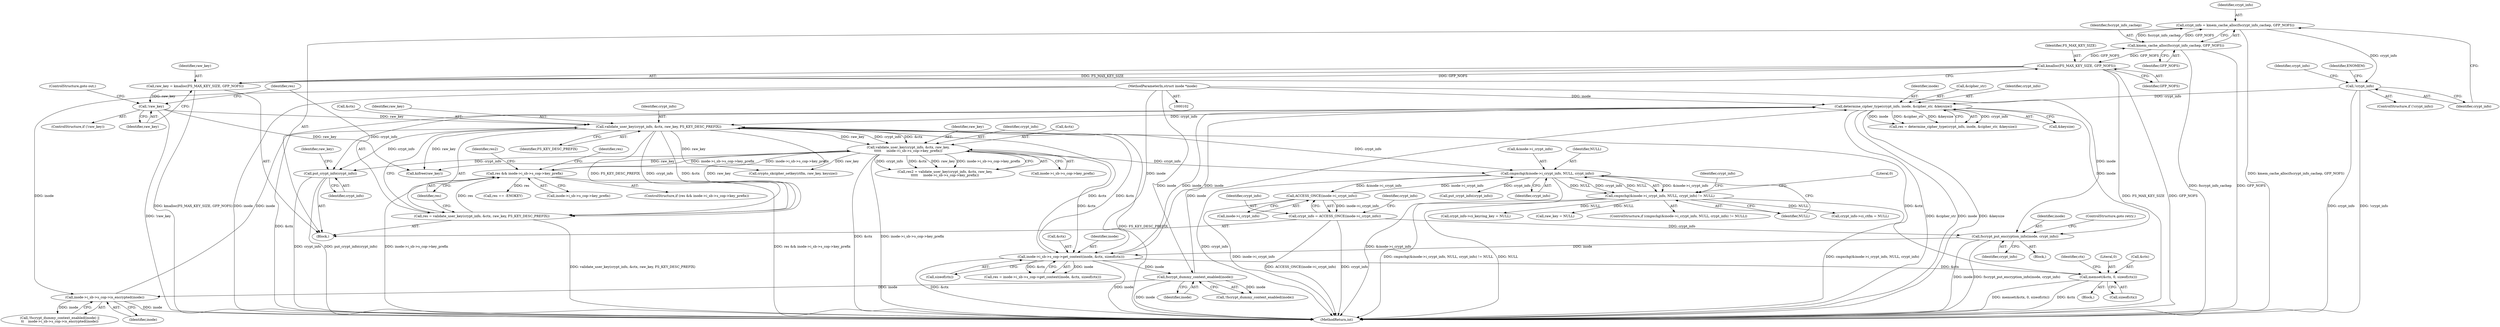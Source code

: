 digraph "0_linux_1b53cf9815bb4744958d41f3795d5d5a1d365e2d_1@API" {
"1000448" [label="(Call,put_crypt_info(crypt_info))"];
"1000346" [label="(Call,validate_user_key(crypt_info, &ctx, raw_key,\n\t\t\t\t\t     inode->i_sb->s_cop->key_prefix))"];
"1000326" [label="(Call,validate_user_key(crypt_info, &ctx, raw_key, FS_KEY_DESC_PREFIX))"];
"1000301" [label="(Call,determine_cipher_type(crypt_info, inode, &cipher_str, &keysize))"];
"1000252" [label="(Call,!crypt_info)"];
"1000246" [label="(Call,crypt_info = kmem_cache_alloc(fscrypt_info_cachep, GFP_NOFS))"];
"1000248" [label="(Call,kmem_cache_alloc(fscrypt_info_cachep, GFP_NOFS))"];
"1000317" [label="(Call,kmalloc(FS_MAX_KEY_SIZE, GFP_NOFS))"];
"1000187" [label="(Call,inode->i_sb->s_cop->is_encrypted(inode))"];
"1000185" [label="(Call,fscrypt_dummy_context_enabled(inode))"];
"1000171" [label="(Call,inode->i_sb->s_cop->get_context(inode, &ctx, sizeof(ctx)))"];
"1000165" [label="(Call,fscrypt_put_encryption_info(inode, crypt_info))"];
"1000103" [label="(MethodParameterIn,struct inode *inode)"];
"1000142" [label="(Call,crypt_info = ACCESS_ONCE(inode->i_crypt_info))"];
"1000144" [label="(Call,ACCESS_ONCE(inode->i_crypt_info))"];
"1000425" [label="(Call,cmpxchg(&inode->i_crypt_info, NULL, crypt_info))"];
"1000424" [label="(Call,cmpxchg(&inode->i_crypt_info, NULL, crypt_info) != NULL)"];
"1000191" [label="(Call,memset(&ctx, 0, sizeof(ctx)))"];
"1000321" [label="(Call,!raw_key)"];
"1000315" [label="(Call,raw_key = kmalloc(FS_MAX_KEY_SIZE, GFP_NOFS))"];
"1000333" [label="(Call,res && inode->i_sb->s_cop->key_prefix)"];
"1000324" [label="(Call,res = validate_user_key(crypt_info, &ctx, raw_key, FS_KEY_DESC_PREFIX))"];
"1000283" [label="(Call,crypt_info->ci_keyring_key = NULL)"];
"1000438" [label="(Literal,0)"];
"1000420" [label="(Call,raw_key = NULL)"];
"1000252" [label="(Call,!crypt_info)"];
"1000166" [label="(Identifier,inode)"];
"1000335" [label="(Call,inode->i_sb->s_cop->key_prefix)"];
"1000187" [label="(Call,inode->i_sb->s_cop->is_encrypted(inode))"];
"1000250" [label="(Identifier,GFP_NOFS)"];
"1000183" [label="(Call,!fscrypt_dummy_context_enabled(inode) ||\n\t\t    inode->i_sb->s_cop->is_encrypted(inode))"];
"1000302" [label="(Identifier,crypt_info)"];
"1000301" [label="(Call,determine_cipher_type(crypt_info, inode, &cipher_str, &keysize))"];
"1000432" [label="(Identifier,NULL)"];
"1000332" [label="(ControlStructure,if (res && inode->i_sb->s_cop->key_prefix))"];
"1000175" [label="(Call,sizeof(ctx))"];
"1000450" [label="(Call,kzfree(raw_key))"];
"1000325" [label="(Identifier,res)"];
"1000434" [label="(Call,put_crypt_info(crypt_info))"];
"1000188" [label="(Identifier,inode)"];
"1000172" [label="(Identifier,inode)"];
"1000426" [label="(Call,&inode->i_crypt_info)"];
"1000246" [label="(Call,crypt_info = kmem_cache_alloc(fscrypt_info_cachep, GFP_NOFS))"];
"1000322" [label="(Identifier,raw_key)"];
"1000181" [label="(Block,)"];
"1000316" [label="(Identifier,raw_key)"];
"1000185" [label="(Call,fscrypt_dummy_context_enabled(inode))"];
"1000199" [label="(Identifier,ctx)"];
"1000423" [label="(ControlStructure,if (cmpxchg(&inode->i_crypt_info, NULL, crypt_info) != NULL))"];
"1000165" [label="(Call,fscrypt_put_encryption_info(inode, crypt_info))"];
"1000173" [label="(Call,&ctx)"];
"1000330" [label="(Identifier,raw_key)"];
"1000299" [label="(Call,res = determine_cipher_type(crypt_info, inode, &cipher_str, &keysize))"];
"1000194" [label="(Literal,0)"];
"1000168" [label="(ControlStructure,goto retry;)"];
"1000324" [label="(Call,res = validate_user_key(crypt_info, &ctx, raw_key, FS_KEY_DESC_PREFIX))"];
"1000253" [label="(Identifier,crypt_info)"];
"1000424" [label="(Call,cmpxchg(&inode->i_crypt_info, NULL, crypt_info) != NULL)"];
"1000333" [label="(Call,res && inode->i_sb->s_cop->key_prefix)"];
"1000191" [label="(Call,memset(&ctx, 0, sizeof(ctx)))"];
"1000327" [label="(Identifier,crypt_info)"];
"1000144" [label="(Call,ACCESS_ONCE(inode->i_crypt_info))"];
"1000345" [label="(Identifier,res2)"];
"1000259" [label="(Identifier,crypt_info)"];
"1000306" [label="(Call,&keysize)"];
"1000326" [label="(Call,validate_user_key(crypt_info, &ctx, raw_key, FS_KEY_DESC_PREFIX))"];
"1000323" [label="(ControlStructure,goto out;)"];
"1000350" [label="(Identifier,raw_key)"];
"1000303" [label="(Identifier,inode)"];
"1000448" [label="(Call,put_crypt_info(crypt_info))"];
"1000334" [label="(Identifier,res)"];
"1000451" [label="(Identifier,raw_key)"];
"1000104" [label="(Block,)"];
"1000169" [label="(Call,res = inode->i_sb->s_cop->get_context(inode, &ctx, sizeof(ctx)))"];
"1000143" [label="(Identifier,crypt_info)"];
"1000186" [label="(Identifier,inode)"];
"1000184" [label="(Call,!fscrypt_dummy_context_enabled(inode))"];
"1000411" [label="(Call,crypto_skcipher_setkey(ctfm, raw_key, keysize))"];
"1000435" [label="(Identifier,crypt_info)"];
"1000195" [label="(Call,sizeof(ctx))"];
"1000142" [label="(Call,crypt_info = ACCESS_ONCE(inode->i_crypt_info))"];
"1000315" [label="(Call,raw_key = kmalloc(FS_MAX_KEY_SIZE, GFP_NOFS))"];
"1000344" [label="(Call,res2 = validate_user_key(crypt_info, &ctx, raw_key,\n\t\t\t\t\t     inode->i_sb->s_cop->key_prefix))"];
"1000441" [label="(Call,res == -ENOKEY)"];
"1000248" [label="(Call,kmem_cache_alloc(fscrypt_info_cachep, GFP_NOFS))"];
"1000318" [label="(Identifier,FS_MAX_KEY_SIZE)"];
"1000431" [label="(Identifier,crypt_info)"];
"1000351" [label="(Call,inode->i_sb->s_cop->key_prefix)"];
"1000346" [label="(Call,validate_user_key(crypt_info, &ctx, raw_key,\n\t\t\t\t\t     inode->i_sb->s_cop->key_prefix))"];
"1000149" [label="(Identifier,crypt_info)"];
"1000304" [label="(Call,&cipher_str)"];
"1000449" [label="(Identifier,crypt_info)"];
"1000320" [label="(ControlStructure,if (!raw_key))"];
"1000347" [label="(Identifier,crypt_info)"];
"1000192" [label="(Call,&ctx)"];
"1000348" [label="(Call,&ctx)"];
"1000321" [label="(Call,!raw_key)"];
"1000150" [label="(Block,)"];
"1000454" [label="(MethodReturn,int)"];
"1000247" [label="(Identifier,crypt_info)"];
"1000251" [label="(ControlStructure,if (!crypt_info))"];
"1000256" [label="(Identifier,ENOMEM)"];
"1000145" [label="(Call,inode->i_crypt_info)"];
"1000171" [label="(Call,inode->i_sb->s_cop->get_context(inode, &ctx, sizeof(ctx)))"];
"1000328" [label="(Call,&ctx)"];
"1000249" [label="(Identifier,fscrypt_info_cachep)"];
"1000103" [label="(MethodParameterIn,struct inode *inode)"];
"1000425" [label="(Call,cmpxchg(&inode->i_crypt_info, NULL, crypt_info))"];
"1000373" [label="(Identifier,res)"];
"1000331" [label="(Identifier,FS_KEY_DESC_PREFIX)"];
"1000319" [label="(Identifier,GFP_NOFS)"];
"1000430" [label="(Identifier,NULL)"];
"1000317" [label="(Call,kmalloc(FS_MAX_KEY_SIZE, GFP_NOFS))"];
"1000278" [label="(Call,crypt_info->ci_ctfm = NULL)"];
"1000167" [label="(Identifier,crypt_info)"];
"1000448" -> "1000104"  [label="AST: "];
"1000448" -> "1000449"  [label="CFG: "];
"1000449" -> "1000448"  [label="AST: "];
"1000451" -> "1000448"  [label="CFG: "];
"1000448" -> "1000454"  [label="DDG: crypt_info"];
"1000448" -> "1000454"  [label="DDG: put_crypt_info(crypt_info)"];
"1000346" -> "1000448"  [label="DDG: crypt_info"];
"1000301" -> "1000448"  [label="DDG: crypt_info"];
"1000326" -> "1000448"  [label="DDG: crypt_info"];
"1000346" -> "1000344"  [label="AST: "];
"1000346" -> "1000351"  [label="CFG: "];
"1000347" -> "1000346"  [label="AST: "];
"1000348" -> "1000346"  [label="AST: "];
"1000350" -> "1000346"  [label="AST: "];
"1000351" -> "1000346"  [label="AST: "];
"1000344" -> "1000346"  [label="CFG: "];
"1000346" -> "1000454"  [label="DDG: inode->i_sb->s_cop->key_prefix"];
"1000346" -> "1000454"  [label="DDG: &ctx"];
"1000346" -> "1000171"  [label="DDG: &ctx"];
"1000346" -> "1000333"  [label="DDG: inode->i_sb->s_cop->key_prefix"];
"1000346" -> "1000344"  [label="DDG: crypt_info"];
"1000346" -> "1000344"  [label="DDG: &ctx"];
"1000346" -> "1000344"  [label="DDG: raw_key"];
"1000346" -> "1000344"  [label="DDG: inode->i_sb->s_cop->key_prefix"];
"1000326" -> "1000346"  [label="DDG: crypt_info"];
"1000326" -> "1000346"  [label="DDG: &ctx"];
"1000326" -> "1000346"  [label="DDG: raw_key"];
"1000333" -> "1000346"  [label="DDG: inode->i_sb->s_cop->key_prefix"];
"1000346" -> "1000411"  [label="DDG: raw_key"];
"1000346" -> "1000425"  [label="DDG: crypt_info"];
"1000346" -> "1000450"  [label="DDG: raw_key"];
"1000326" -> "1000324"  [label="AST: "];
"1000326" -> "1000331"  [label="CFG: "];
"1000327" -> "1000326"  [label="AST: "];
"1000328" -> "1000326"  [label="AST: "];
"1000330" -> "1000326"  [label="AST: "];
"1000331" -> "1000326"  [label="AST: "];
"1000324" -> "1000326"  [label="CFG: "];
"1000326" -> "1000454"  [label="DDG: FS_KEY_DESC_PREFIX"];
"1000326" -> "1000454"  [label="DDG: &ctx"];
"1000326" -> "1000171"  [label="DDG: &ctx"];
"1000326" -> "1000324"  [label="DDG: crypt_info"];
"1000326" -> "1000324"  [label="DDG: &ctx"];
"1000326" -> "1000324"  [label="DDG: raw_key"];
"1000326" -> "1000324"  [label="DDG: FS_KEY_DESC_PREFIX"];
"1000301" -> "1000326"  [label="DDG: crypt_info"];
"1000171" -> "1000326"  [label="DDG: &ctx"];
"1000191" -> "1000326"  [label="DDG: &ctx"];
"1000321" -> "1000326"  [label="DDG: raw_key"];
"1000326" -> "1000411"  [label="DDG: raw_key"];
"1000326" -> "1000425"  [label="DDG: crypt_info"];
"1000326" -> "1000450"  [label="DDG: raw_key"];
"1000301" -> "1000299"  [label="AST: "];
"1000301" -> "1000306"  [label="CFG: "];
"1000302" -> "1000301"  [label="AST: "];
"1000303" -> "1000301"  [label="AST: "];
"1000304" -> "1000301"  [label="AST: "];
"1000306" -> "1000301"  [label="AST: "];
"1000299" -> "1000301"  [label="CFG: "];
"1000301" -> "1000454"  [label="DDG: &cipher_str"];
"1000301" -> "1000454"  [label="DDG: inode"];
"1000301" -> "1000454"  [label="DDG: &keysize"];
"1000301" -> "1000165"  [label="DDG: inode"];
"1000301" -> "1000171"  [label="DDG: inode"];
"1000301" -> "1000299"  [label="DDG: crypt_info"];
"1000301" -> "1000299"  [label="DDG: inode"];
"1000301" -> "1000299"  [label="DDG: &cipher_str"];
"1000301" -> "1000299"  [label="DDG: &keysize"];
"1000252" -> "1000301"  [label="DDG: crypt_info"];
"1000187" -> "1000301"  [label="DDG: inode"];
"1000185" -> "1000301"  [label="DDG: inode"];
"1000171" -> "1000301"  [label="DDG: inode"];
"1000103" -> "1000301"  [label="DDG: inode"];
"1000252" -> "1000251"  [label="AST: "];
"1000252" -> "1000253"  [label="CFG: "];
"1000253" -> "1000252"  [label="AST: "];
"1000256" -> "1000252"  [label="CFG: "];
"1000259" -> "1000252"  [label="CFG: "];
"1000252" -> "1000454"  [label="DDG: crypt_info"];
"1000252" -> "1000454"  [label="DDG: !crypt_info"];
"1000246" -> "1000252"  [label="DDG: crypt_info"];
"1000246" -> "1000104"  [label="AST: "];
"1000246" -> "1000248"  [label="CFG: "];
"1000247" -> "1000246"  [label="AST: "];
"1000248" -> "1000246"  [label="AST: "];
"1000253" -> "1000246"  [label="CFG: "];
"1000246" -> "1000454"  [label="DDG: kmem_cache_alloc(fscrypt_info_cachep, GFP_NOFS)"];
"1000248" -> "1000246"  [label="DDG: fscrypt_info_cachep"];
"1000248" -> "1000246"  [label="DDG: GFP_NOFS"];
"1000248" -> "1000250"  [label="CFG: "];
"1000249" -> "1000248"  [label="AST: "];
"1000250" -> "1000248"  [label="AST: "];
"1000248" -> "1000454"  [label="DDG: GFP_NOFS"];
"1000248" -> "1000454"  [label="DDG: fscrypt_info_cachep"];
"1000317" -> "1000248"  [label="DDG: GFP_NOFS"];
"1000248" -> "1000317"  [label="DDG: GFP_NOFS"];
"1000317" -> "1000315"  [label="AST: "];
"1000317" -> "1000319"  [label="CFG: "];
"1000318" -> "1000317"  [label="AST: "];
"1000319" -> "1000317"  [label="AST: "];
"1000315" -> "1000317"  [label="CFG: "];
"1000317" -> "1000454"  [label="DDG: FS_MAX_KEY_SIZE"];
"1000317" -> "1000454"  [label="DDG: GFP_NOFS"];
"1000317" -> "1000315"  [label="DDG: FS_MAX_KEY_SIZE"];
"1000317" -> "1000315"  [label="DDG: GFP_NOFS"];
"1000187" -> "1000183"  [label="AST: "];
"1000187" -> "1000188"  [label="CFG: "];
"1000188" -> "1000187"  [label="AST: "];
"1000183" -> "1000187"  [label="CFG: "];
"1000187" -> "1000454"  [label="DDG: inode"];
"1000187" -> "1000183"  [label="DDG: inode"];
"1000185" -> "1000187"  [label="DDG: inode"];
"1000103" -> "1000187"  [label="DDG: inode"];
"1000185" -> "1000184"  [label="AST: "];
"1000185" -> "1000186"  [label="CFG: "];
"1000186" -> "1000185"  [label="AST: "];
"1000184" -> "1000185"  [label="CFG: "];
"1000185" -> "1000454"  [label="DDG: inode"];
"1000185" -> "1000184"  [label="DDG: inode"];
"1000171" -> "1000185"  [label="DDG: inode"];
"1000103" -> "1000185"  [label="DDG: inode"];
"1000171" -> "1000169"  [label="AST: "];
"1000171" -> "1000175"  [label="CFG: "];
"1000172" -> "1000171"  [label="AST: "];
"1000173" -> "1000171"  [label="AST: "];
"1000175" -> "1000171"  [label="AST: "];
"1000169" -> "1000171"  [label="CFG: "];
"1000171" -> "1000454"  [label="DDG: inode"];
"1000171" -> "1000454"  [label="DDG: &ctx"];
"1000171" -> "1000169"  [label="DDG: inode"];
"1000171" -> "1000169"  [label="DDG: &ctx"];
"1000165" -> "1000171"  [label="DDG: inode"];
"1000103" -> "1000171"  [label="DDG: inode"];
"1000171" -> "1000191"  [label="DDG: &ctx"];
"1000165" -> "1000150"  [label="AST: "];
"1000165" -> "1000167"  [label="CFG: "];
"1000166" -> "1000165"  [label="AST: "];
"1000167" -> "1000165"  [label="AST: "];
"1000168" -> "1000165"  [label="CFG: "];
"1000165" -> "1000454"  [label="DDG: inode"];
"1000165" -> "1000454"  [label="DDG: fscrypt_put_encryption_info(inode, crypt_info)"];
"1000103" -> "1000165"  [label="DDG: inode"];
"1000142" -> "1000165"  [label="DDG: crypt_info"];
"1000103" -> "1000102"  [label="AST: "];
"1000103" -> "1000454"  [label="DDG: inode"];
"1000142" -> "1000104"  [label="AST: "];
"1000142" -> "1000144"  [label="CFG: "];
"1000143" -> "1000142"  [label="AST: "];
"1000144" -> "1000142"  [label="AST: "];
"1000149" -> "1000142"  [label="CFG: "];
"1000142" -> "1000454"  [label="DDG: ACCESS_ONCE(inode->i_crypt_info)"];
"1000142" -> "1000454"  [label="DDG: crypt_info"];
"1000144" -> "1000142"  [label="DDG: inode->i_crypt_info"];
"1000144" -> "1000145"  [label="CFG: "];
"1000145" -> "1000144"  [label="AST: "];
"1000144" -> "1000454"  [label="DDG: inode->i_crypt_info"];
"1000425" -> "1000144"  [label="DDG: &inode->i_crypt_info"];
"1000144" -> "1000425"  [label="DDG: inode->i_crypt_info"];
"1000425" -> "1000424"  [label="AST: "];
"1000425" -> "1000431"  [label="CFG: "];
"1000426" -> "1000425"  [label="AST: "];
"1000430" -> "1000425"  [label="AST: "];
"1000431" -> "1000425"  [label="AST: "];
"1000432" -> "1000425"  [label="CFG: "];
"1000425" -> "1000454"  [label="DDG: &inode->i_crypt_info"];
"1000425" -> "1000454"  [label="DDG: crypt_info"];
"1000425" -> "1000424"  [label="DDG: &inode->i_crypt_info"];
"1000425" -> "1000424"  [label="DDG: NULL"];
"1000425" -> "1000424"  [label="DDG: crypt_info"];
"1000424" -> "1000425"  [label="DDG: NULL"];
"1000425" -> "1000434"  [label="DDG: crypt_info"];
"1000424" -> "1000423"  [label="AST: "];
"1000424" -> "1000432"  [label="CFG: "];
"1000432" -> "1000424"  [label="AST: "];
"1000435" -> "1000424"  [label="CFG: "];
"1000438" -> "1000424"  [label="CFG: "];
"1000424" -> "1000454"  [label="DDG: cmpxchg(&inode->i_crypt_info, NULL, crypt_info)"];
"1000424" -> "1000454"  [label="DDG: cmpxchg(&inode->i_crypt_info, NULL, crypt_info) != NULL"];
"1000424" -> "1000454"  [label="DDG: NULL"];
"1000424" -> "1000278"  [label="DDG: NULL"];
"1000424" -> "1000283"  [label="DDG: NULL"];
"1000424" -> "1000420"  [label="DDG: NULL"];
"1000191" -> "1000181"  [label="AST: "];
"1000191" -> "1000195"  [label="CFG: "];
"1000192" -> "1000191"  [label="AST: "];
"1000194" -> "1000191"  [label="AST: "];
"1000195" -> "1000191"  [label="AST: "];
"1000199" -> "1000191"  [label="CFG: "];
"1000191" -> "1000454"  [label="DDG: memset(&ctx, 0, sizeof(ctx))"];
"1000191" -> "1000454"  [label="DDG: &ctx"];
"1000321" -> "1000320"  [label="AST: "];
"1000321" -> "1000322"  [label="CFG: "];
"1000322" -> "1000321"  [label="AST: "];
"1000323" -> "1000321"  [label="CFG: "];
"1000325" -> "1000321"  [label="CFG: "];
"1000321" -> "1000454"  [label="DDG: !raw_key"];
"1000315" -> "1000321"  [label="DDG: raw_key"];
"1000321" -> "1000450"  [label="DDG: raw_key"];
"1000315" -> "1000104"  [label="AST: "];
"1000316" -> "1000315"  [label="AST: "];
"1000322" -> "1000315"  [label="CFG: "];
"1000315" -> "1000454"  [label="DDG: kmalloc(FS_MAX_KEY_SIZE, GFP_NOFS)"];
"1000333" -> "1000332"  [label="AST: "];
"1000333" -> "1000334"  [label="CFG: "];
"1000333" -> "1000335"  [label="CFG: "];
"1000334" -> "1000333"  [label="AST: "];
"1000335" -> "1000333"  [label="AST: "];
"1000345" -> "1000333"  [label="CFG: "];
"1000373" -> "1000333"  [label="CFG: "];
"1000333" -> "1000454"  [label="DDG: res && inode->i_sb->s_cop->key_prefix"];
"1000333" -> "1000454"  [label="DDG: inode->i_sb->s_cop->key_prefix"];
"1000324" -> "1000333"  [label="DDG: res"];
"1000333" -> "1000441"  [label="DDG: res"];
"1000324" -> "1000104"  [label="AST: "];
"1000325" -> "1000324"  [label="AST: "];
"1000334" -> "1000324"  [label="CFG: "];
"1000324" -> "1000454"  [label="DDG: validate_user_key(crypt_info, &ctx, raw_key, FS_KEY_DESC_PREFIX)"];
}
